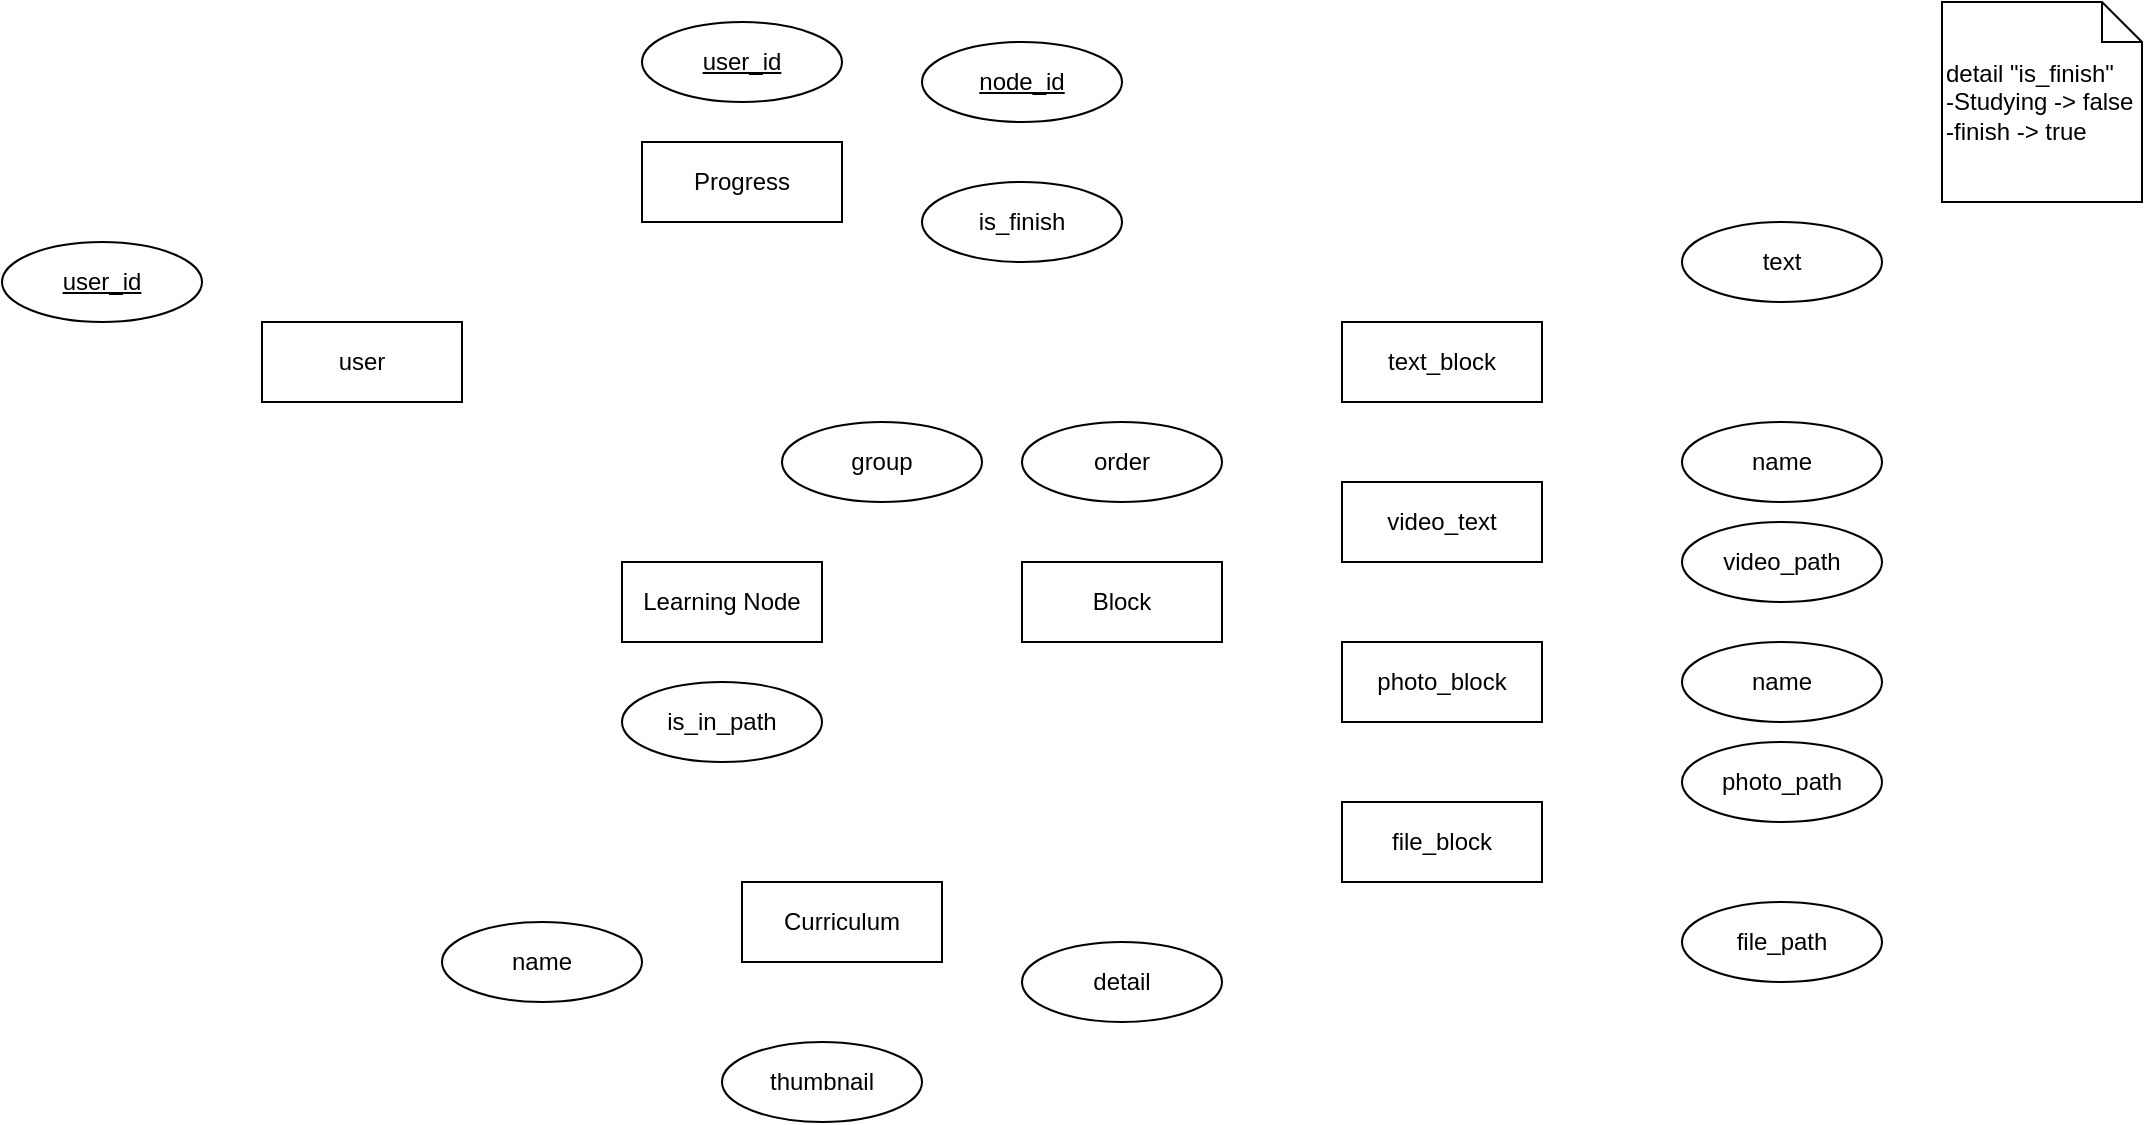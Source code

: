 <mxfile version="15.0.6" type="github">
  <diagram name="Page-1" id="e56a1550-8fbb-45ad-956c-1786394a9013">
    <mxGraphModel dx="1278" dy="579" grid="1" gridSize="10" guides="1" tooltips="1" connect="1" arrows="1" fold="1" page="1" pageScale="1" pageWidth="1100" pageHeight="850" background="none" math="0" shadow="0">
      <root>
        <mxCell id="0" />
        <mxCell id="1" parent="0" />
        <mxCell id="3YYiMAyDUJidwwV69mUA-20" value="detail &quot;is_finish&quot;&lt;br&gt;-Studying -&amp;gt; false&lt;br&gt;-finish -&amp;gt; true" style="shape=note;size=20;whiteSpace=wrap;html=1;align=left;" parent="1" vertex="1">
          <mxGeometry x="1000" width="100" height="100" as="geometry" />
        </mxCell>
        <mxCell id="tEyL39xnVop5X8BuvbSK-2" value="Block" style="whiteSpace=wrap;html=1;align=center;" vertex="1" parent="1">
          <mxGeometry x="540" y="280" width="100" height="40" as="geometry" />
        </mxCell>
        <mxCell id="tEyL39xnVop5X8BuvbSK-3" value="Learning Node" style="whiteSpace=wrap;html=1;align=center;" vertex="1" parent="1">
          <mxGeometry x="340" y="280" width="100" height="40" as="geometry" />
        </mxCell>
        <mxCell id="tEyL39xnVop5X8BuvbSK-4" value="user" style="whiteSpace=wrap;html=1;align=center;" vertex="1" parent="1">
          <mxGeometry x="160" y="160" width="100" height="40" as="geometry" />
        </mxCell>
        <mxCell id="tEyL39xnVop5X8BuvbSK-5" value="Progress" style="whiteSpace=wrap;html=1;align=center;" vertex="1" parent="1">
          <mxGeometry x="350" y="70" width="100" height="40" as="geometry" />
        </mxCell>
        <mxCell id="tEyL39xnVop5X8BuvbSK-7" value="Curriculum" style="whiteSpace=wrap;html=1;align=center;" vertex="1" parent="1">
          <mxGeometry x="400" y="440" width="100" height="40" as="geometry" />
        </mxCell>
        <mxCell id="tEyL39xnVop5X8BuvbSK-8" value="text_block" style="whiteSpace=wrap;html=1;align=center;" vertex="1" parent="1">
          <mxGeometry x="700" y="160" width="100" height="40" as="geometry" />
        </mxCell>
        <mxCell id="tEyL39xnVop5X8BuvbSK-9" value="video_text" style="whiteSpace=wrap;html=1;align=center;" vertex="1" parent="1">
          <mxGeometry x="700" y="240" width="100" height="40" as="geometry" />
        </mxCell>
        <mxCell id="tEyL39xnVop5X8BuvbSK-10" value="photo_block" style="whiteSpace=wrap;html=1;align=center;" vertex="1" parent="1">
          <mxGeometry x="700" y="320" width="100" height="40" as="geometry" />
        </mxCell>
        <mxCell id="tEyL39xnVop5X8BuvbSK-11" value="file_block" style="whiteSpace=wrap;html=1;align=center;" vertex="1" parent="1">
          <mxGeometry x="700" y="400" width="100" height="40" as="geometry" />
        </mxCell>
        <mxCell id="tEyL39xnVop5X8BuvbSK-15" value="text" style="ellipse;whiteSpace=wrap;html=1;align=center;" vertex="1" parent="1">
          <mxGeometry x="870" y="110" width="100" height="40" as="geometry" />
        </mxCell>
        <mxCell id="tEyL39xnVop5X8BuvbSK-16" value="name" style="ellipse;whiteSpace=wrap;html=1;align=center;" vertex="1" parent="1">
          <mxGeometry x="870" y="210" width="100" height="40" as="geometry" />
        </mxCell>
        <mxCell id="tEyL39xnVop5X8BuvbSK-17" value="video_path" style="ellipse;whiteSpace=wrap;html=1;align=center;" vertex="1" parent="1">
          <mxGeometry x="870" y="260" width="100" height="40" as="geometry" />
        </mxCell>
        <mxCell id="tEyL39xnVop5X8BuvbSK-18" value="name" style="ellipse;whiteSpace=wrap;html=1;align=center;" vertex="1" parent="1">
          <mxGeometry x="870" y="320" width="100" height="40" as="geometry" />
        </mxCell>
        <mxCell id="tEyL39xnVop5X8BuvbSK-19" value="photo_path" style="ellipse;whiteSpace=wrap;html=1;align=center;" vertex="1" parent="1">
          <mxGeometry x="870" y="370" width="100" height="40" as="geometry" />
        </mxCell>
        <mxCell id="tEyL39xnVop5X8BuvbSK-20" value="file_path" style="ellipse;whiteSpace=wrap;html=1;align=center;" vertex="1" parent="1">
          <mxGeometry x="870" y="450" width="100" height="40" as="geometry" />
        </mxCell>
        <mxCell id="tEyL39xnVop5X8BuvbSK-21" value="name" style="ellipse;whiteSpace=wrap;html=1;align=center;" vertex="1" parent="1">
          <mxGeometry x="250" y="460" width="100" height="40" as="geometry" />
        </mxCell>
        <mxCell id="tEyL39xnVop5X8BuvbSK-22" value="thumbnail" style="ellipse;whiteSpace=wrap;html=1;align=center;" vertex="1" parent="1">
          <mxGeometry x="390" y="520" width="100" height="40" as="geometry" />
        </mxCell>
        <mxCell id="tEyL39xnVop5X8BuvbSK-23" value="detail" style="ellipse;whiteSpace=wrap;html=1;align=center;" vertex="1" parent="1">
          <mxGeometry x="540" y="470" width="100" height="40" as="geometry" />
        </mxCell>
        <mxCell id="tEyL39xnVop5X8BuvbSK-24" value="is_in_path" style="ellipse;whiteSpace=wrap;html=1;align=center;" vertex="1" parent="1">
          <mxGeometry x="340" y="340" width="100" height="40" as="geometry" />
        </mxCell>
        <mxCell id="tEyL39xnVop5X8BuvbSK-25" value="group" style="ellipse;whiteSpace=wrap;html=1;align=center;" vertex="1" parent="1">
          <mxGeometry x="420" y="210" width="100" height="40" as="geometry" />
        </mxCell>
        <mxCell id="tEyL39xnVop5X8BuvbSK-26" value="order" style="ellipse;whiteSpace=wrap;html=1;align=center;" vertex="1" parent="1">
          <mxGeometry x="540" y="210" width="100" height="40" as="geometry" />
        </mxCell>
        <mxCell id="tEyL39xnVop5X8BuvbSK-27" value="node_id" style="ellipse;whiteSpace=wrap;html=1;align=center;fontStyle=4;" vertex="1" parent="1">
          <mxGeometry x="490" y="20" width="100" height="40" as="geometry" />
        </mxCell>
        <mxCell id="tEyL39xnVop5X8BuvbSK-28" value="is_finish" style="ellipse;whiteSpace=wrap;html=1;align=center;" vertex="1" parent="1">
          <mxGeometry x="490" y="90" width="100" height="40" as="geometry" />
        </mxCell>
        <mxCell id="tEyL39xnVop5X8BuvbSK-29" value="user_id" style="ellipse;whiteSpace=wrap;html=1;align=center;fontStyle=4;" vertex="1" parent="1">
          <mxGeometry x="30" y="120" width="100" height="40" as="geometry" />
        </mxCell>
        <mxCell id="tEyL39xnVop5X8BuvbSK-30" value="user_id" style="ellipse;whiteSpace=wrap;html=1;align=center;fontStyle=4;" vertex="1" parent="1">
          <mxGeometry x="350" y="10" width="100" height="40" as="geometry" />
        </mxCell>
      </root>
    </mxGraphModel>
  </diagram>
</mxfile>
